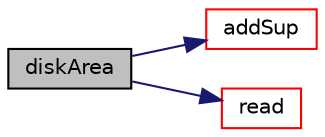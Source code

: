 digraph "diskArea"
{
  bgcolor="transparent";
  edge [fontname="Helvetica",fontsize="10",labelfontname="Helvetica",labelfontsize="10"];
  node [fontname="Helvetica",fontsize="10",shape=record];
  rankdir="LR";
  Node163 [label="diskArea",height=0.2,width=0.4,color="black", fillcolor="grey75", style="filled", fontcolor="black"];
  Node163 -> Node164 [color="midnightblue",fontsize="10",style="solid",fontname="Helvetica"];
  Node164 [label="addSup",height=0.2,width=0.4,color="red",URL="$a24577.html#acc46a837211b94ef481dfe3c66ea3a87",tooltip="Source term to momentum equation. "];
  Node163 -> Node167 [color="midnightblue",fontsize="10",style="solid",fontname="Helvetica"];
  Node167 [label="read",height=0.2,width=0.4,color="red",URL="$a24577.html#a6ce0c64db98eb6144d363dbfc86104eb",tooltip="Read dictionary. "];
}
